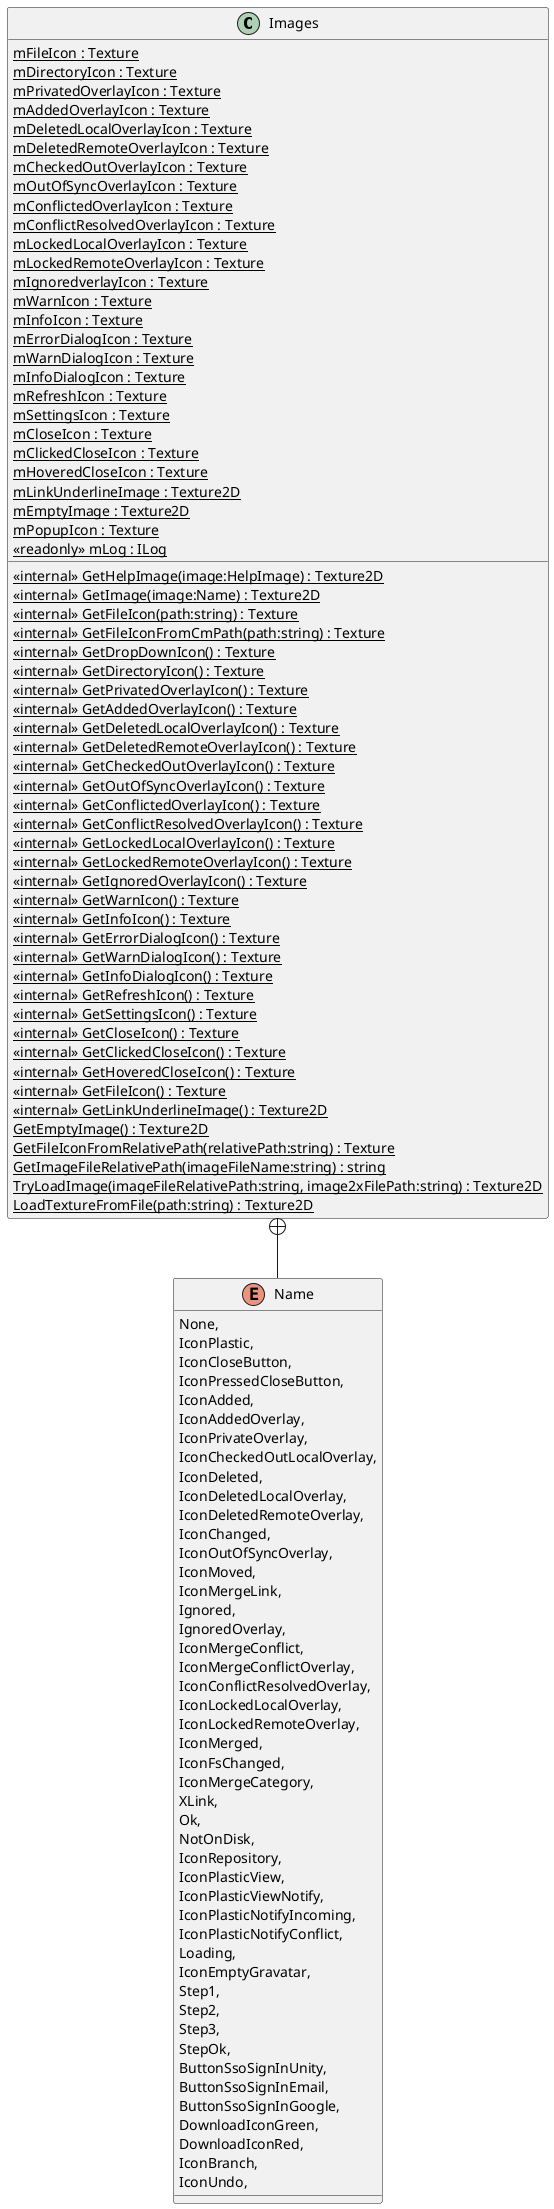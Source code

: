 @startuml
class Images {
    <<internal>> {static} GetHelpImage(image:HelpImage) : Texture2D
    <<internal>> {static} GetImage(image:Name) : Texture2D
    <<internal>> {static} GetFileIcon(path:string) : Texture
    <<internal>> {static} GetFileIconFromCmPath(path:string) : Texture
    <<internal>> {static} GetDropDownIcon() : Texture
    <<internal>> {static} GetDirectoryIcon() : Texture
    <<internal>> {static} GetPrivatedOverlayIcon() : Texture
    <<internal>> {static} GetAddedOverlayIcon() : Texture
    <<internal>> {static} GetDeletedLocalOverlayIcon() : Texture
    <<internal>> {static} GetDeletedRemoteOverlayIcon() : Texture
    <<internal>> {static} GetCheckedOutOverlayIcon() : Texture
    <<internal>> {static} GetOutOfSyncOverlayIcon() : Texture
    <<internal>> {static} GetConflictedOverlayIcon() : Texture
    <<internal>> {static} GetConflictResolvedOverlayIcon() : Texture
    <<internal>> {static} GetLockedLocalOverlayIcon() : Texture
    <<internal>> {static} GetLockedRemoteOverlayIcon() : Texture
    <<internal>> {static} GetIgnoredOverlayIcon() : Texture
    <<internal>> {static} GetWarnIcon() : Texture
    <<internal>> {static} GetInfoIcon() : Texture
    <<internal>> {static} GetErrorDialogIcon() : Texture
    <<internal>> {static} GetWarnDialogIcon() : Texture
    <<internal>> {static} GetInfoDialogIcon() : Texture
    <<internal>> {static} GetRefreshIcon() : Texture
    <<internal>> {static} GetSettingsIcon() : Texture
    <<internal>> {static} GetCloseIcon() : Texture
    <<internal>> {static} GetClickedCloseIcon() : Texture
    <<internal>> {static} GetHoveredCloseIcon() : Texture
    <<internal>> {static} GetFileIcon() : Texture
    <<internal>> {static} GetLinkUnderlineImage() : Texture2D
    {static} GetEmptyImage() : Texture2D
    {static} GetFileIconFromRelativePath(relativePath:string) : Texture
    {static} GetImageFileRelativePath(imageFileName:string) : string
    {static} TryLoadImage(imageFileRelativePath:string, image2xFilePath:string) : Texture2D
    {static} LoadTextureFromFile(path:string) : Texture2D
    {static} mFileIcon : Texture
    {static} mDirectoryIcon : Texture
    {static} mPrivatedOverlayIcon : Texture
    {static} mAddedOverlayIcon : Texture
    {static} mDeletedLocalOverlayIcon : Texture
    {static} mDeletedRemoteOverlayIcon : Texture
    {static} mCheckedOutOverlayIcon : Texture
    {static} mOutOfSyncOverlayIcon : Texture
    {static} mConflictedOverlayIcon : Texture
    {static} mConflictResolvedOverlayIcon : Texture
    {static} mLockedLocalOverlayIcon : Texture
    {static} mLockedRemoteOverlayIcon : Texture
    {static} mIgnoredverlayIcon : Texture
    {static} mWarnIcon : Texture
    {static} mInfoIcon : Texture
    {static} mErrorDialogIcon : Texture
    {static} mWarnDialogIcon : Texture
    {static} mInfoDialogIcon : Texture
    {static} mRefreshIcon : Texture
    {static} mSettingsIcon : Texture
    {static} mCloseIcon : Texture
    {static} mClickedCloseIcon : Texture
    {static} mHoveredCloseIcon : Texture
    {static} mLinkUnderlineImage : Texture2D
    {static} mEmptyImage : Texture2D
    {static} mPopupIcon : Texture
    {static} <<readonly>> mLog : ILog
}
enum Name {
    None,
    IconPlastic,
    IconCloseButton,
    IconPressedCloseButton,
    IconAdded,
    IconAddedOverlay,
    IconPrivateOverlay,
    IconCheckedOutLocalOverlay,
    IconDeleted,
    IconDeletedLocalOverlay,
    IconDeletedRemoteOverlay,
    IconChanged,
    IconOutOfSyncOverlay,
    IconMoved,
    IconMergeLink,
    Ignored,
    IgnoredOverlay,
    IconMergeConflict,
    IconMergeConflictOverlay,
    IconConflictResolvedOverlay,
    IconLockedLocalOverlay,
    IconLockedRemoteOverlay,
    IconMerged,
    IconFsChanged,
    IconMergeCategory,
    XLink,
    Ok,
    NotOnDisk,
    IconRepository,
    IconPlasticView,
    IconPlasticViewNotify,
    IconPlasticNotifyIncoming,
    IconPlasticNotifyConflict,
    Loading,
    IconEmptyGravatar,
    Step1,
    Step2,
    Step3,
    StepOk,
    ButtonSsoSignInUnity,
    ButtonSsoSignInEmail,
    ButtonSsoSignInGoogle,
    DownloadIconGreen,
    DownloadIconRed,
    IconBranch,
    IconUndo,
}
Images +-- Name
@enduml
